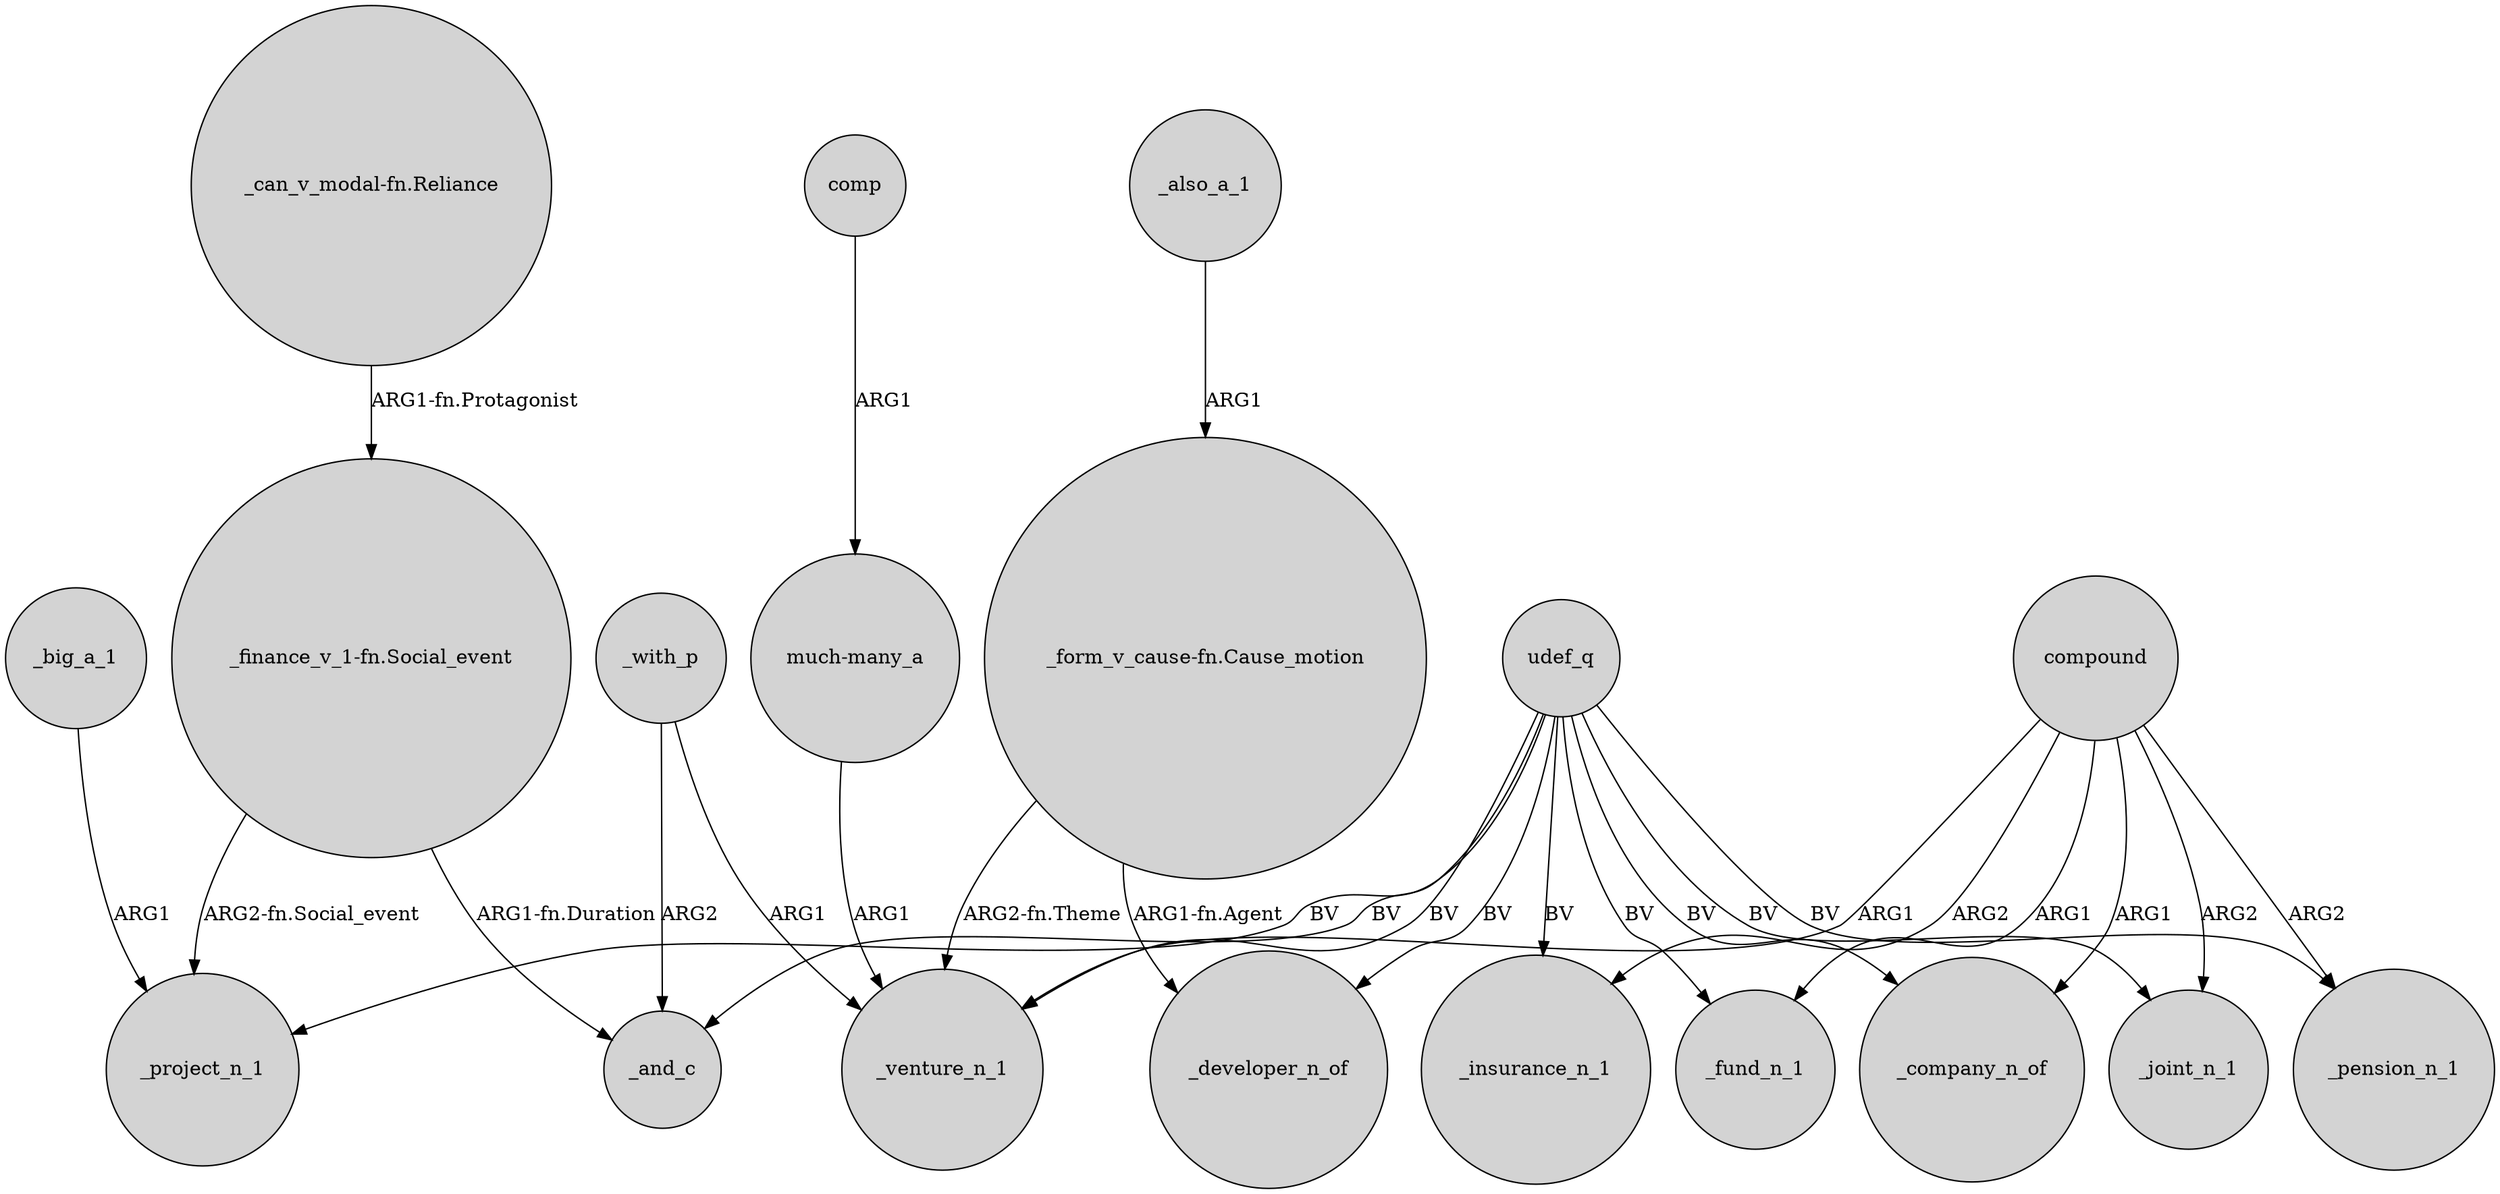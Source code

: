 digraph {
	node [shape=circle style=filled]
	udef_q -> _project_n_1 [label=BV]
	udef_q -> _insurance_n_1 [label=BV]
	"_form_v_cause-fn.Cause_motion" -> _developer_n_of [label="ARG1-fn.Agent"]
	udef_q -> _fund_n_1 [label=BV]
	"_finance_v_1-fn.Social_event" -> _project_n_1 [label="ARG2-fn.Social_event"]
	compound -> _company_n_of [label=ARG1]
	_with_p -> _venture_n_1 [label=ARG1]
	compound -> _venture_n_1 [label=ARG1]
	udef_q -> _and_c [label=BV]
	_big_a_1 -> _project_n_1 [label=ARG1]
	"_form_v_cause-fn.Cause_motion" -> _venture_n_1 [label="ARG2-fn.Theme"]
	udef_q -> _pension_n_1 [label=BV]
	udef_q -> _joint_n_1 [label=BV]
	comp -> "much-many_a" [label=ARG1]
	"_finance_v_1-fn.Social_event" -> _and_c [label="ARG1-fn.Duration"]
	_with_p -> _and_c [label=ARG2]
	udef_q -> _company_n_of [label=BV]
	_also_a_1 -> "_form_v_cause-fn.Cause_motion" [label=ARG1]
	compound -> _joint_n_1 [label=ARG2]
	compound -> _pension_n_1 [label=ARG2]
	compound -> _insurance_n_1 [label=ARG2]
	udef_q -> _developer_n_of [label=BV]
	udef_q -> _venture_n_1 [label=BV]
	"much-many_a" -> _venture_n_1 [label=ARG1]
	compound -> _fund_n_1 [label=ARG1]
	"_can_v_modal-fn.Reliance" -> "_finance_v_1-fn.Social_event" [label="ARG1-fn.Protagonist"]
}
